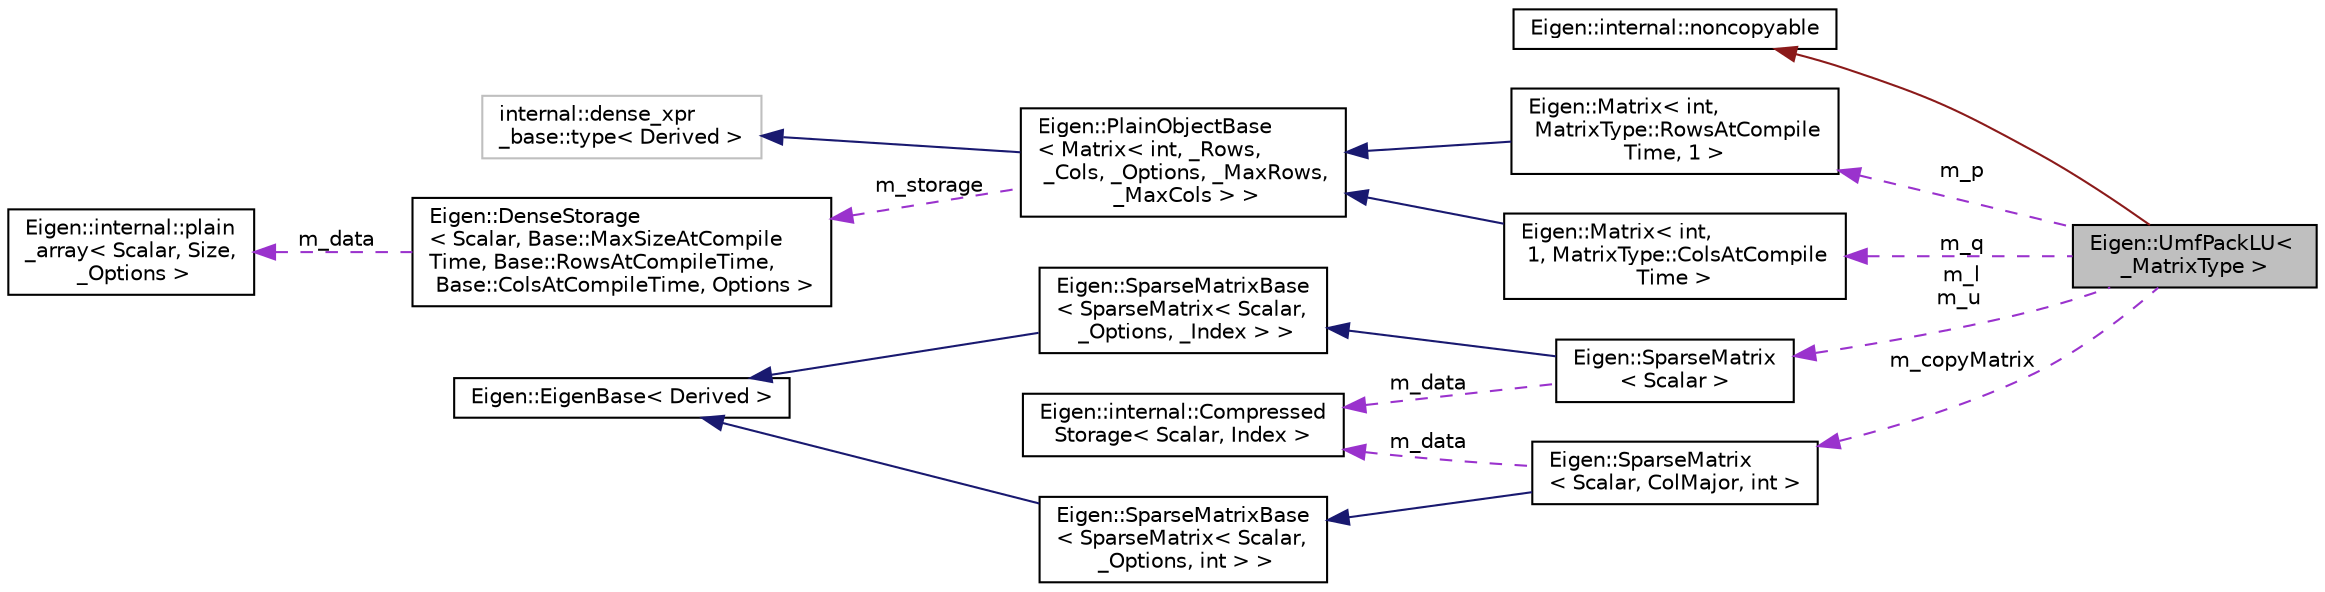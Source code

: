 digraph "Eigen::UmfPackLU&lt; _MatrixType &gt;"
{
  edge [fontname="Helvetica",fontsize="10",labelfontname="Helvetica",labelfontsize="10"];
  node [fontname="Helvetica",fontsize="10",shape=record];
  rankdir="LR";
  Node1 [label="Eigen::UmfPackLU\< \l_MatrixType \>",height=0.2,width=0.4,color="black", fillcolor="grey75", style="filled" fontcolor="black"];
  Node2 -> Node1 [dir="back",color="firebrick4",fontsize="10",style="solid",fontname="Helvetica"];
  Node2 [label="Eigen::internal::noncopyable",height=0.2,width=0.4,color="black", fillcolor="white", style="filled",URL="$classEigen_1_1internal_1_1noncopyable.html"];
  Node3 -> Node1 [dir="back",color="darkorchid3",fontsize="10",style="dashed",label=" m_p" ,fontname="Helvetica"];
  Node3 [label="Eigen::Matrix\< int,\l MatrixType::RowsAtCompile\lTime, 1 \>",height=0.2,width=0.4,color="black", fillcolor="white", style="filled",URL="$classEigen_1_1Matrix.html"];
  Node4 -> Node3 [dir="back",color="midnightblue",fontsize="10",style="solid",fontname="Helvetica"];
  Node4 [label="Eigen::PlainObjectBase\l\< Matrix\< int, _Rows,\l _Cols, _Options, _MaxRows,\l _MaxCols \> \>",height=0.2,width=0.4,color="black", fillcolor="white", style="filled",URL="$classEigen_1_1PlainObjectBase.html",tooltip="Dense storage base class for matrices and arrays. "];
  Node5 -> Node4 [dir="back",color="midnightblue",fontsize="10",style="solid",fontname="Helvetica"];
  Node5 [label="internal::dense_xpr\l_base::type\< Derived \>",height=0.2,width=0.4,color="grey75", fillcolor="white", style="filled"];
  Node6 -> Node4 [dir="back",color="darkorchid3",fontsize="10",style="dashed",label=" m_storage" ,fontname="Helvetica"];
  Node6 [label="Eigen::DenseStorage\l\< Scalar, Base::MaxSizeAtCompile\lTime, Base::RowsAtCompileTime,\l Base::ColsAtCompileTime, Options \>",height=0.2,width=0.4,color="black", fillcolor="white", style="filled",URL="$classEigen_1_1DenseStorage.html"];
  Node7 -> Node6 [dir="back",color="darkorchid3",fontsize="10",style="dashed",label=" m_data" ,fontname="Helvetica"];
  Node7 [label="Eigen::internal::plain\l_array\< Scalar, Size,\l _Options \>",height=0.2,width=0.4,color="black", fillcolor="white", style="filled",URL="$structEigen_1_1internal_1_1plain__array.html"];
  Node8 -> Node1 [dir="back",color="darkorchid3",fontsize="10",style="dashed",label=" m_l\nm_u" ,fontname="Helvetica"];
  Node8 [label="Eigen::SparseMatrix\l\< Scalar \>",height=0.2,width=0.4,color="black", fillcolor="white", style="filled",URL="$classEigen_1_1SparseMatrix.html"];
  Node9 -> Node8 [dir="back",color="midnightblue",fontsize="10",style="solid",fontname="Helvetica"];
  Node9 [label="Eigen::SparseMatrixBase\l\< SparseMatrix\< Scalar,\l _Options, _Index \> \>",height=0.2,width=0.4,color="black", fillcolor="white", style="filled",URL="$classEigen_1_1SparseMatrixBase.html",tooltip="Base class of any sparse matrices or sparse expressions. "];
  Node10 -> Node9 [dir="back",color="midnightblue",fontsize="10",style="solid",fontname="Helvetica"];
  Node10 [label="Eigen::EigenBase\< Derived \>",height=0.2,width=0.4,color="black", fillcolor="white", style="filled",URL="$structEigen_1_1EigenBase.html"];
  Node11 -> Node8 [dir="back",color="darkorchid3",fontsize="10",style="dashed",label=" m_data" ,fontname="Helvetica"];
  Node11 [label="Eigen::internal::Compressed\lStorage\< Scalar, Index \>",height=0.2,width=0.4,color="black", fillcolor="white", style="filled",URL="$classEigen_1_1internal_1_1CompressedStorage.html"];
  Node12 -> Node1 [dir="back",color="darkorchid3",fontsize="10",style="dashed",label=" m_copyMatrix" ,fontname="Helvetica"];
  Node12 [label="Eigen::SparseMatrix\l\< Scalar, ColMajor, int \>",height=0.2,width=0.4,color="black", fillcolor="white", style="filled",URL="$classEigen_1_1SparseMatrix.html"];
  Node13 -> Node12 [dir="back",color="midnightblue",fontsize="10",style="solid",fontname="Helvetica"];
  Node13 [label="Eigen::SparseMatrixBase\l\< SparseMatrix\< Scalar,\l _Options, int \> \>",height=0.2,width=0.4,color="black", fillcolor="white", style="filled",URL="$classEigen_1_1SparseMatrixBase.html",tooltip="Base class of any sparse matrices or sparse expressions. "];
  Node10 -> Node13 [dir="back",color="midnightblue",fontsize="10",style="solid",fontname="Helvetica"];
  Node11 -> Node12 [dir="back",color="darkorchid3",fontsize="10",style="dashed",label=" m_data" ,fontname="Helvetica"];
  Node14 -> Node1 [dir="back",color="darkorchid3",fontsize="10",style="dashed",label=" m_q" ,fontname="Helvetica"];
  Node14 [label="Eigen::Matrix\< int,\l 1, MatrixType::ColsAtCompile\lTime \>",height=0.2,width=0.4,color="black", fillcolor="white", style="filled",URL="$classEigen_1_1Matrix.html"];
  Node4 -> Node14 [dir="back",color="midnightblue",fontsize="10",style="solid",fontname="Helvetica"];
}
